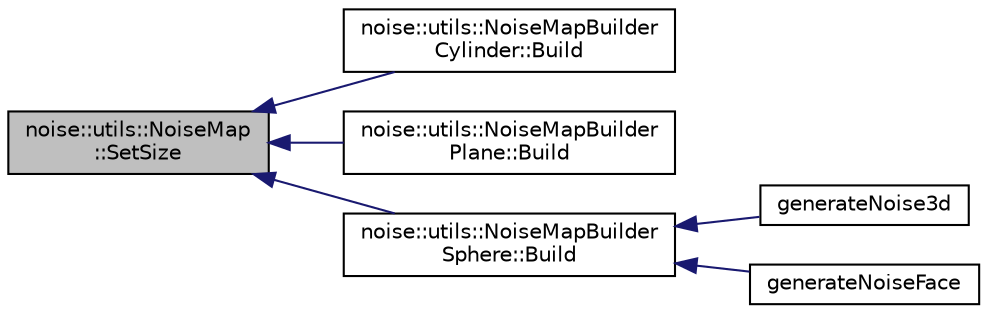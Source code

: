 digraph "noise::utils::NoiseMap::SetSize"
{
  edge [fontname="Helvetica",fontsize="10",labelfontname="Helvetica",labelfontsize="10"];
  node [fontname="Helvetica",fontsize="10",shape=record];
  rankdir="LR";
  Node1 [label="noise::utils::NoiseMap\l::SetSize",height=0.2,width=0.4,color="black", fillcolor="grey75", style="filled" fontcolor="black"];
  Node1 -> Node2 [dir="back",color="midnightblue",fontsize="10",style="solid",fontname="Helvetica"];
  Node2 [label="noise::utils::NoiseMapBuilder\lCylinder::Build",height=0.2,width=0.4,color="black", fillcolor="white", style="filled",URL="$classnoise_1_1utils_1_1_noise_map_builder_cylinder.html#a684d087e172d16c1c754e48c69ac12a0"];
  Node1 -> Node3 [dir="back",color="midnightblue",fontsize="10",style="solid",fontname="Helvetica"];
  Node3 [label="noise::utils::NoiseMapBuilder\lPlane::Build",height=0.2,width=0.4,color="black", fillcolor="white", style="filled",URL="$classnoise_1_1utils_1_1_noise_map_builder_plane.html#a81d553c3215dc657dfe2cdbc3264a045"];
  Node1 -> Node4 [dir="back",color="midnightblue",fontsize="10",style="solid",fontname="Helvetica"];
  Node4 [label="noise::utils::NoiseMapBuilder\lSphere::Build",height=0.2,width=0.4,color="black", fillcolor="white", style="filled",URL="$classnoise_1_1utils_1_1_noise_map_builder_sphere.html#a39ac9c3dba8db40b6d5d34c2ec54704b"];
  Node4 -> Node5 [dir="back",color="midnightblue",fontsize="10",style="solid",fontname="Helvetica"];
  Node5 [label="generateNoise3d",height=0.2,width=0.4,color="black", fillcolor="white", style="filled",URL="$_demo_2_app_8cpp.html#a5a8a996bc7ffa9c2f718301519ea7b04"];
  Node4 -> Node6 [dir="back",color="midnightblue",fontsize="10",style="solid",fontname="Helvetica"];
  Node6 [label="generateNoiseFace",height=0.2,width=0.4,color="black", fillcolor="white", style="filled",URL="$_examples_2_planet_2_app_8cpp.html#a594efdf2752a2c333bee6b3be7f7f660"];
}
